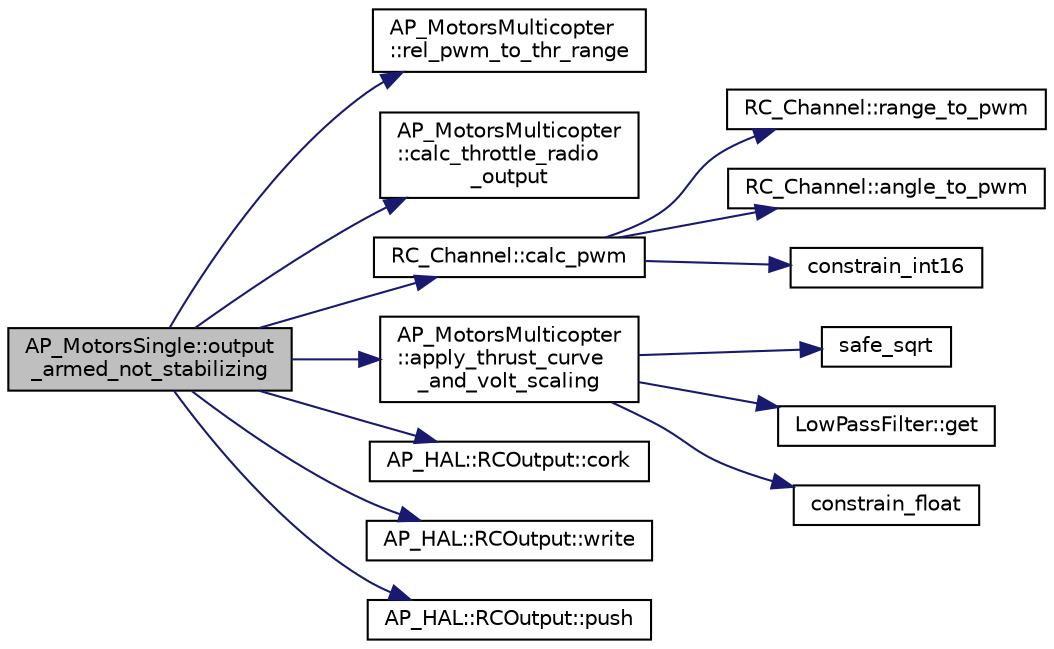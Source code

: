 digraph "AP_MotorsSingle::output_armed_not_stabilizing"
{
 // INTERACTIVE_SVG=YES
  edge [fontname="Helvetica",fontsize="10",labelfontname="Helvetica",labelfontsize="10"];
  node [fontname="Helvetica",fontsize="10",shape=record];
  rankdir="LR";
  Node1 [label="AP_MotorsSingle::output\l_armed_not_stabilizing",height=0.2,width=0.4,color="black", fillcolor="grey75", style="filled", fontcolor="black"];
  Node1 -> Node2 [color="midnightblue",fontsize="10",style="solid",fontname="Helvetica"];
  Node2 [label="AP_MotorsMulticopter\l::rel_pwm_to_thr_range",height=0.2,width=0.4,color="black", fillcolor="white", style="filled",URL="$classAP__MotorsMulticopter.html#a9b23425832f45087fe53e4a7be176470"];
  Node1 -> Node3 [color="midnightblue",fontsize="10",style="solid",fontname="Helvetica"];
  Node3 [label="AP_MotorsMulticopter\l::calc_throttle_radio\l_output",height=0.2,width=0.4,color="black", fillcolor="white", style="filled",URL="$classAP__MotorsMulticopter.html#a9537f1b1865eb70f94727baad9ca83b3"];
  Node1 -> Node4 [color="midnightblue",fontsize="10",style="solid",fontname="Helvetica"];
  Node4 [label="RC_Channel::calc_pwm",height=0.2,width=0.4,color="black", fillcolor="white", style="filled",URL="$classRC__Channel.html#a5876259d8fb8c1c475322a236bae7819"];
  Node4 -> Node5 [color="midnightblue",fontsize="10",style="solid",fontname="Helvetica"];
  Node5 [label="RC_Channel::range_to_pwm",height=0.2,width=0.4,color="black", fillcolor="white", style="filled",URL="$classRC__Channel.html#ac50875b55ac524f9d0b2ee50174bd300"];
  Node4 -> Node6 [color="midnightblue",fontsize="10",style="solid",fontname="Helvetica"];
  Node6 [label="RC_Channel::angle_to_pwm",height=0.2,width=0.4,color="black", fillcolor="white", style="filled",URL="$classRC__Channel.html#abcf4a69f7323c85306e8a25b34e929b3"];
  Node4 -> Node7 [color="midnightblue",fontsize="10",style="solid",fontname="Helvetica"];
  Node7 [label="constrain_int16",height=0.2,width=0.4,color="black", fillcolor="white", style="filled",URL="$AP__Math_8h.html#abd026c0672c617e3092c9b3e1fcb847f"];
  Node1 -> Node8 [color="midnightblue",fontsize="10",style="solid",fontname="Helvetica"];
  Node8 [label="AP_MotorsMulticopter\l::apply_thrust_curve\l_and_volt_scaling",height=0.2,width=0.4,color="black", fillcolor="white", style="filled",URL="$classAP__MotorsMulticopter.html#a2e22f00e020646278cca374f5e8da94d"];
  Node8 -> Node9 [color="midnightblue",fontsize="10",style="solid",fontname="Helvetica"];
  Node9 [label="safe_sqrt",height=0.2,width=0.4,color="black", fillcolor="white", style="filled",URL="$AP__Math_8cpp.html#a7b812b7e8008b90ab24bcd9c3b0e8e3b"];
  Node8 -> Node10 [color="midnightblue",fontsize="10",style="solid",fontname="Helvetica"];
  Node10 [label="LowPassFilter::get",height=0.2,width=0.4,color="black", fillcolor="white", style="filled",URL="$classLowPassFilter.html#af4fadecd2b4865888d6262f2fe67f8d1"];
  Node8 -> Node11 [color="midnightblue",fontsize="10",style="solid",fontname="Helvetica"];
  Node11 [label="constrain_float",height=0.2,width=0.4,color="black", fillcolor="white", style="filled",URL="$AP__Math_8h.html#a27149a7dfbb14319088e8332705c0046"];
  Node1 -> Node12 [color="midnightblue",fontsize="10",style="solid",fontname="Helvetica"];
  Node12 [label="AP_HAL::RCOutput::cork",height=0.2,width=0.4,color="black", fillcolor="white", style="filled",URL="$classAP__HAL_1_1RCOutput.html#a92b9159fa90fb41b17a9957eb3d88c6c"];
  Node1 -> Node13 [color="midnightblue",fontsize="10",style="solid",fontname="Helvetica"];
  Node13 [label="AP_HAL::RCOutput::write",height=0.2,width=0.4,color="black", fillcolor="white", style="filled",URL="$classAP__HAL_1_1RCOutput.html#ade509cf82dfb1f6fab3eba0c026c5d60"];
  Node1 -> Node14 [color="midnightblue",fontsize="10",style="solid",fontname="Helvetica"];
  Node14 [label="AP_HAL::RCOutput::push",height=0.2,width=0.4,color="black", fillcolor="white", style="filled",URL="$classAP__HAL_1_1RCOutput.html#af2e03989be1ded757cab18680bc50cba"];
}
